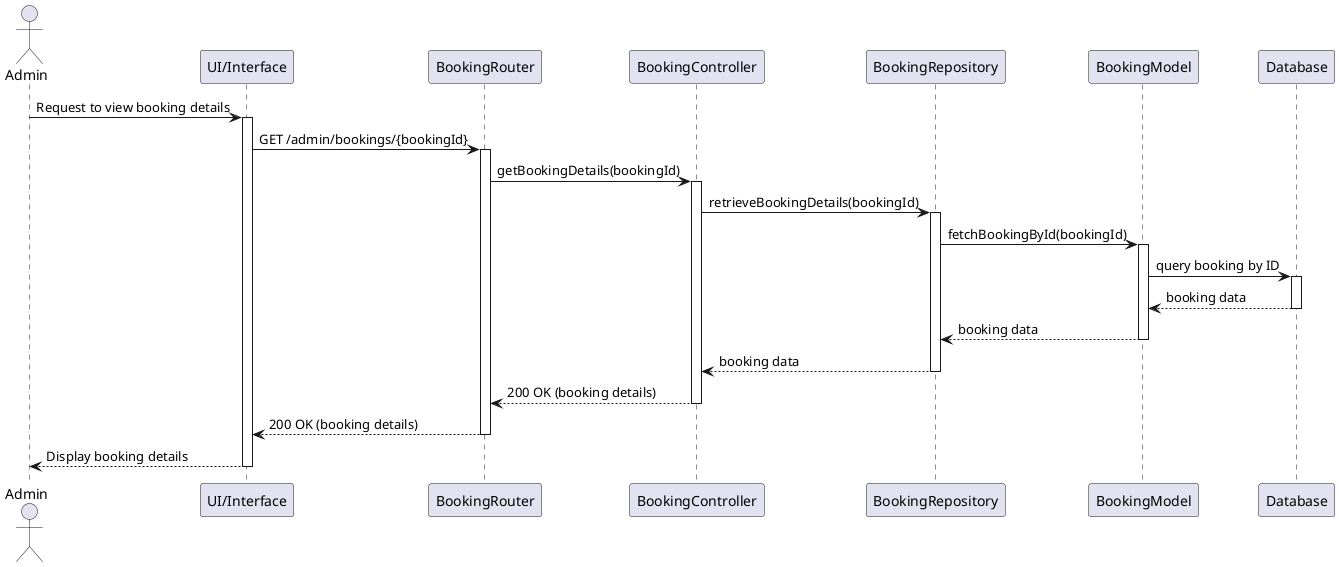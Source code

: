 @startuml
actor Admin
participant "UI/Interface" as UI
participant "BookingRouter" as Router
participant "BookingController" as Controller
participant "BookingRepository" as Repository
participant "BookingModel" as BookingModel
participant "Database" as DB

Admin -> UI: Request to view booking details
activate UI
UI -> Router: GET /admin/bookings/{bookingId}
activate Router
Router -> Controller: getBookingDetails(bookingId)
activate Controller
Controller -> Repository: retrieveBookingDetails(bookingId)
activate Repository

Repository -> BookingModel: fetchBookingById(bookingId)
activate BookingModel
BookingModel -> DB: query booking by ID
activate DB
DB --> BookingModel: booking data
deactivate DB
BookingModel --> Repository: booking data
deactivate BookingModel
Repository --> Controller: booking data
deactivate Repository

Controller --> Router: 200 OK (booking details)
deactivate Controller
Router --> UI: 200 OK (booking details)
deactivate Router
UI --> Admin: Display booking details
deactivate UI
@enduml
